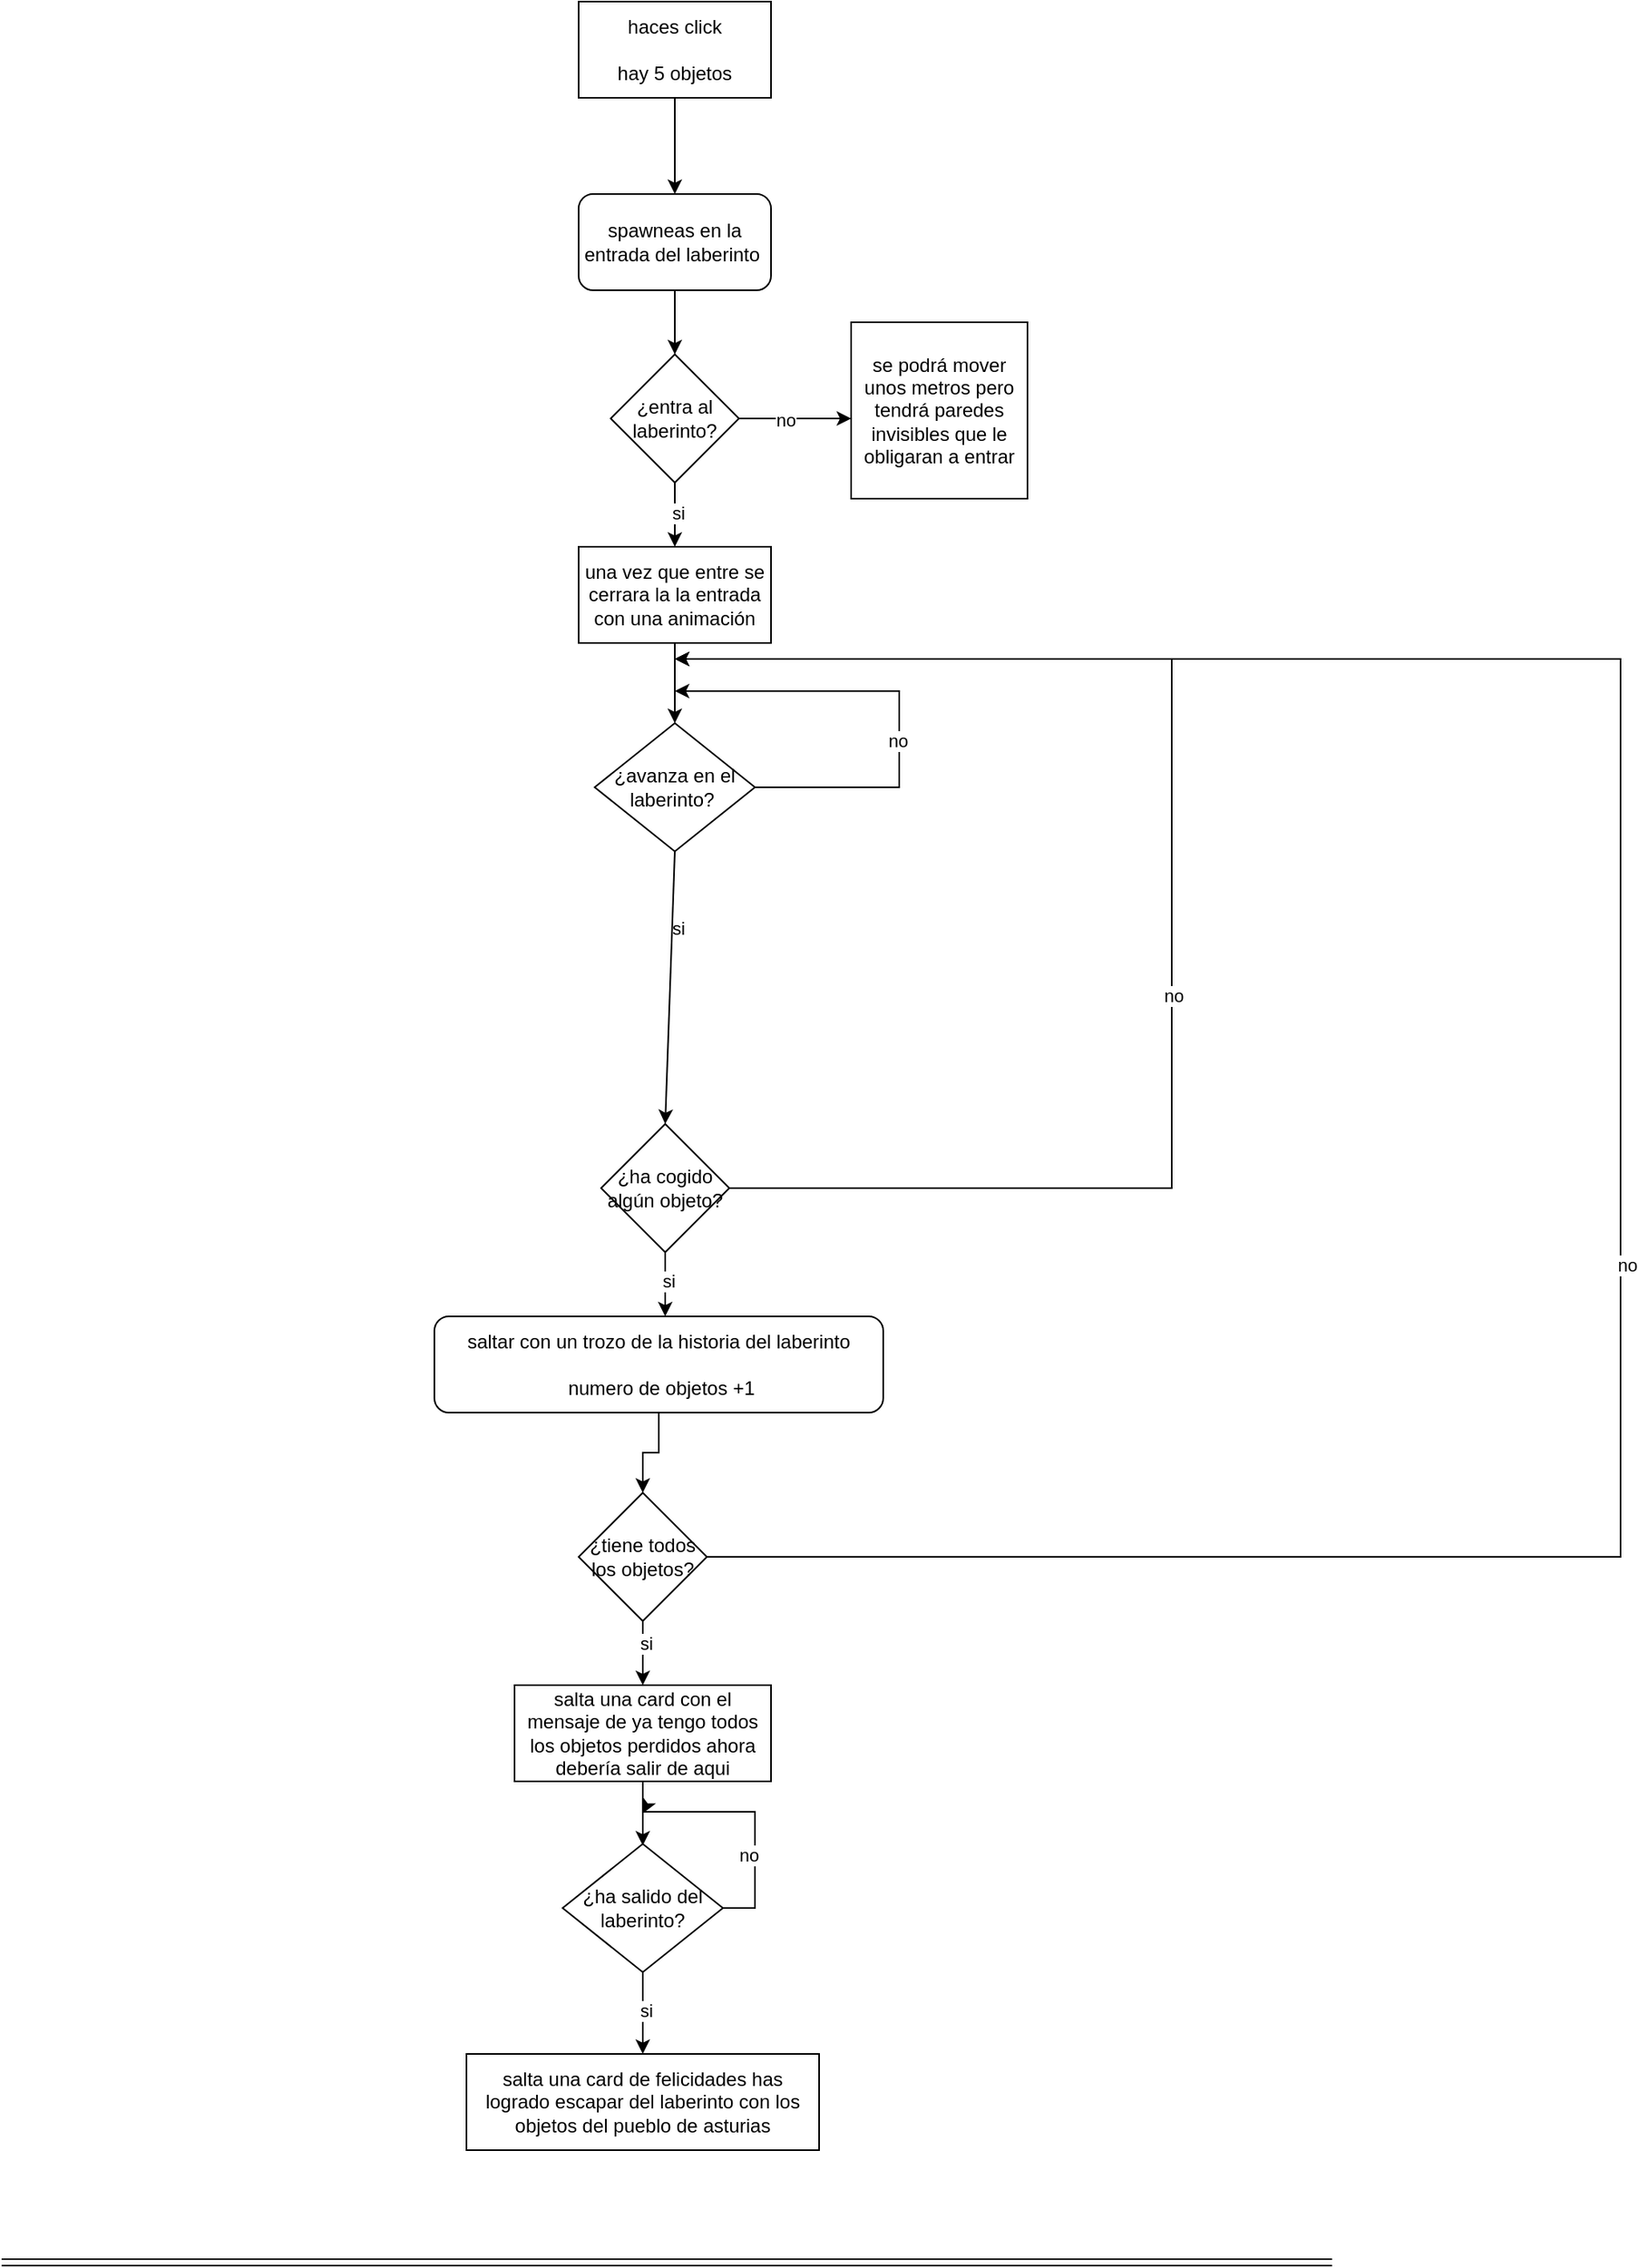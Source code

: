 <mxfile version="28.2.7">
  <diagram name="Página-1" id="dhI1oieEXdDKpQaljFIh">
    <mxGraphModel dx="1418" dy="786" grid="1" gridSize="10" guides="1" tooltips="1" connect="1" arrows="1" fold="1" page="1" pageScale="1" pageWidth="827" pageHeight="1169" math="0" shadow="0">
      <root>
        <mxCell id="0" />
        <mxCell id="1" parent="0" />
        <mxCell id="sgynon90AqSbaNBU06Kk-1" value="haces click&lt;br&gt;&lt;br&gt;hay 5 objetos" style="rounded=0;whiteSpace=wrap;html=1;" vertex="1" parent="1">
          <mxGeometry x="360" y="20" width="120" height="60" as="geometry" />
        </mxCell>
        <mxCell id="sgynon90AqSbaNBU06Kk-2" value="" style="endArrow=classic;html=1;rounded=0;exitX=0.5;exitY=1;exitDx=0;exitDy=0;" edge="1" parent="1" source="sgynon90AqSbaNBU06Kk-1">
          <mxGeometry width="50" height="50" relative="1" as="geometry">
            <mxPoint x="390" y="330" as="sourcePoint" />
            <mxPoint x="420" y="140" as="targetPoint" />
          </mxGeometry>
        </mxCell>
        <mxCell id="sgynon90AqSbaNBU06Kk-3" value="spawneas en la entrada del laberinto&amp;nbsp;" style="rounded=1;whiteSpace=wrap;html=1;" vertex="1" parent="1">
          <mxGeometry x="360" y="140" width="120" height="60" as="geometry" />
        </mxCell>
        <mxCell id="sgynon90AqSbaNBU06Kk-4" value="¿entra al laberinto?" style="rhombus;whiteSpace=wrap;html=1;" vertex="1" parent="1">
          <mxGeometry x="380" y="240" width="80" height="80" as="geometry" />
        </mxCell>
        <mxCell id="sgynon90AqSbaNBU06Kk-5" value="" style="endArrow=classic;html=1;rounded=0;exitX=0.5;exitY=1;exitDx=0;exitDy=0;entryX=0.5;entryY=0;entryDx=0;entryDy=0;" edge="1" parent="1" source="sgynon90AqSbaNBU06Kk-3" target="sgynon90AqSbaNBU06Kk-4">
          <mxGeometry width="50" height="50" relative="1" as="geometry">
            <mxPoint x="390" y="330" as="sourcePoint" />
            <mxPoint x="440" y="280" as="targetPoint" />
          </mxGeometry>
        </mxCell>
        <mxCell id="sgynon90AqSbaNBU06Kk-6" value="" style="endArrow=classic;html=1;rounded=0;exitX=1;exitY=0.5;exitDx=0;exitDy=0;" edge="1" parent="1" source="sgynon90AqSbaNBU06Kk-4">
          <mxGeometry width="50" height="50" relative="1" as="geometry">
            <mxPoint x="470" y="280" as="sourcePoint" />
            <mxPoint x="530" y="280" as="targetPoint" />
            <Array as="points">
              <mxPoint x="500" y="280" />
            </Array>
          </mxGeometry>
        </mxCell>
        <mxCell id="sgynon90AqSbaNBU06Kk-7" value="no" style="edgeLabel;html=1;align=center;verticalAlign=middle;resizable=0;points=[];" vertex="1" connectable="0" parent="sgynon90AqSbaNBU06Kk-6">
          <mxGeometry x="-0.171" y="-1" relative="1" as="geometry">
            <mxPoint as="offset" />
          </mxGeometry>
        </mxCell>
        <mxCell id="sgynon90AqSbaNBU06Kk-8" value="se podrá mover unos metros pero tendrá paredes invisibles que le obligaran a entrar" style="whiteSpace=wrap;html=1;aspect=fixed;" vertex="1" parent="1">
          <mxGeometry x="530" y="220" width="110" height="110" as="geometry" />
        </mxCell>
        <mxCell id="sgynon90AqSbaNBU06Kk-9" value="" style="endArrow=classic;html=1;rounded=0;exitX=0.5;exitY=1;exitDx=0;exitDy=0;" edge="1" parent="1" source="sgynon90AqSbaNBU06Kk-4">
          <mxGeometry width="50" height="50" relative="1" as="geometry">
            <mxPoint x="380" y="400" as="sourcePoint" />
            <mxPoint x="420" y="360" as="targetPoint" />
          </mxGeometry>
        </mxCell>
        <mxCell id="sgynon90AqSbaNBU06Kk-11" value="si" style="edgeLabel;html=1;align=center;verticalAlign=middle;resizable=0;points=[];" vertex="1" connectable="0" parent="sgynon90AqSbaNBU06Kk-9">
          <mxGeometry x="-0.05" y="2" relative="1" as="geometry">
            <mxPoint as="offset" />
          </mxGeometry>
        </mxCell>
        <mxCell id="sgynon90AqSbaNBU06Kk-10" value="una vez que entre se cerrara la la entrada con una animación" style="rounded=0;whiteSpace=wrap;html=1;" vertex="1" parent="1">
          <mxGeometry x="360" y="360" width="120" height="60" as="geometry" />
        </mxCell>
        <mxCell id="sgynon90AqSbaNBU06Kk-12" value="" style="endArrow=classic;html=1;rounded=0;exitX=0.5;exitY=1;exitDx=0;exitDy=0;" edge="1" parent="1" source="sgynon90AqSbaNBU06Kk-10">
          <mxGeometry width="50" height="50" relative="1" as="geometry">
            <mxPoint x="370" y="560" as="sourcePoint" />
            <mxPoint x="420" y="470" as="targetPoint" />
          </mxGeometry>
        </mxCell>
        <mxCell id="sgynon90AqSbaNBU06Kk-75" style="edgeStyle=orthogonalEdgeStyle;rounded=0;orthogonalLoop=1;jettySize=auto;html=1;exitX=1;exitY=0.5;exitDx=0;exitDy=0;" edge="1" parent="1" source="sgynon90AqSbaNBU06Kk-13">
          <mxGeometry relative="1" as="geometry">
            <mxPoint x="420" y="450" as="targetPoint" />
            <Array as="points">
              <mxPoint x="560" y="510" />
              <mxPoint x="560" y="450" />
            </Array>
          </mxGeometry>
        </mxCell>
        <mxCell id="sgynon90AqSbaNBU06Kk-76" value="no" style="edgeLabel;html=1;align=center;verticalAlign=middle;resizable=0;points=[];" vertex="1" connectable="0" parent="sgynon90AqSbaNBU06Kk-75">
          <mxGeometry x="-0.179" y="1" relative="1" as="geometry">
            <mxPoint as="offset" />
          </mxGeometry>
        </mxCell>
        <mxCell id="sgynon90AqSbaNBU06Kk-13" value="¿avanza en el laberinto?&amp;nbsp;" style="rhombus;whiteSpace=wrap;html=1;" vertex="1" parent="1">
          <mxGeometry x="370" y="470" width="100" height="80" as="geometry" />
        </mxCell>
        <mxCell id="sgynon90AqSbaNBU06Kk-16" value="" style="endArrow=classic;html=1;rounded=0;exitX=0.5;exitY=1;exitDx=0;exitDy=0;entryX=0.5;entryY=0;entryDx=0;entryDy=0;" edge="1" parent="1" source="sgynon90AqSbaNBU06Kk-13" target="sgynon90AqSbaNBU06Kk-20">
          <mxGeometry width="50" height="50" relative="1" as="geometry">
            <mxPoint x="414" y="600" as="sourcePoint" />
            <mxPoint x="420" y="600" as="targetPoint" />
          </mxGeometry>
        </mxCell>
        <mxCell id="sgynon90AqSbaNBU06Kk-17" value="si" style="edgeLabel;html=1;align=center;verticalAlign=middle;resizable=0;points=[];" vertex="1" connectable="0" parent="sgynon90AqSbaNBU06Kk-16">
          <mxGeometry x="-0.44" y="3" relative="1" as="geometry">
            <mxPoint as="offset" />
          </mxGeometry>
        </mxCell>
        <mxCell id="sgynon90AqSbaNBU06Kk-77" style="edgeStyle=orthogonalEdgeStyle;rounded=0;orthogonalLoop=1;jettySize=auto;html=1;exitX=1;exitY=0.5;exitDx=0;exitDy=0;" edge="1" parent="1" source="sgynon90AqSbaNBU06Kk-20">
          <mxGeometry relative="1" as="geometry">
            <mxPoint x="420" y="430" as="targetPoint" />
            <mxPoint x="454" y="550" as="sourcePoint" />
            <Array as="points">
              <mxPoint x="730" y="760" />
              <mxPoint x="730" y="430" />
            </Array>
          </mxGeometry>
        </mxCell>
        <mxCell id="sgynon90AqSbaNBU06Kk-78" value="no" style="edgeLabel;html=1;align=center;verticalAlign=middle;resizable=0;points=[];" vertex="1" connectable="0" parent="sgynon90AqSbaNBU06Kk-77">
          <mxGeometry x="-0.135" y="-1" relative="1" as="geometry">
            <mxPoint as="offset" />
          </mxGeometry>
        </mxCell>
        <mxCell id="sgynon90AqSbaNBU06Kk-20" value="¿ha cogido algún objeto?" style="rhombus;whiteSpace=wrap;html=1;" vertex="1" parent="1">
          <mxGeometry x="374" y="720" width="80" height="80" as="geometry" />
        </mxCell>
        <mxCell id="sgynon90AqSbaNBU06Kk-24" value="" style="endArrow=classic;html=1;rounded=0;exitX=0.5;exitY=1;exitDx=0;exitDy=0;" edge="1" parent="1" source="sgynon90AqSbaNBU06Kk-20">
          <mxGeometry width="50" height="50" relative="1" as="geometry">
            <mxPoint x="414" y="850" as="sourcePoint" />
            <mxPoint x="414" y="840" as="targetPoint" />
          </mxGeometry>
        </mxCell>
        <mxCell id="sgynon90AqSbaNBU06Kk-25" value="si" style="edgeLabel;html=1;align=center;verticalAlign=middle;resizable=0;points=[];" vertex="1" connectable="0" parent="sgynon90AqSbaNBU06Kk-24">
          <mxGeometry x="-0.1" y="2" relative="1" as="geometry">
            <mxPoint as="offset" />
          </mxGeometry>
        </mxCell>
        <mxCell id="sgynon90AqSbaNBU06Kk-81" style="edgeStyle=orthogonalEdgeStyle;rounded=0;orthogonalLoop=1;jettySize=auto;html=1;exitX=0.5;exitY=1;exitDx=0;exitDy=0;entryX=0.5;entryY=0;entryDx=0;entryDy=0;" edge="1" parent="1" source="sgynon90AqSbaNBU06Kk-26" target="sgynon90AqSbaNBU06Kk-29">
          <mxGeometry relative="1" as="geometry" />
        </mxCell>
        <mxCell id="sgynon90AqSbaNBU06Kk-26" value="saltar con un trozo de la historia del laberinto&lt;br&gt;&lt;br&gt;&amp;nbsp;numero de objetos +1" style="rounded=1;whiteSpace=wrap;html=1;" vertex="1" parent="1">
          <mxGeometry x="270" y="840" width="280" height="60" as="geometry" />
        </mxCell>
        <mxCell id="sgynon90AqSbaNBU06Kk-79" style="edgeStyle=orthogonalEdgeStyle;rounded=0;orthogonalLoop=1;jettySize=auto;html=1;exitX=1;exitY=0.5;exitDx=0;exitDy=0;" edge="1" parent="1" source="sgynon90AqSbaNBU06Kk-29">
          <mxGeometry relative="1" as="geometry">
            <mxPoint x="420" y="430" as="targetPoint" />
            <Array as="points">
              <mxPoint x="1010" y="990" />
              <mxPoint x="1010" y="430" />
            </Array>
          </mxGeometry>
        </mxCell>
        <mxCell id="sgynon90AqSbaNBU06Kk-80" value="no" style="edgeLabel;html=1;align=center;verticalAlign=middle;resizable=0;points=[];" vertex="1" connectable="0" parent="sgynon90AqSbaNBU06Kk-79">
          <mxGeometry x="-0.125" y="-4" relative="1" as="geometry">
            <mxPoint as="offset" />
          </mxGeometry>
        </mxCell>
        <mxCell id="sgynon90AqSbaNBU06Kk-29" value="¿tiene todos los objetos?" style="rhombus;whiteSpace=wrap;html=1;" vertex="1" parent="1">
          <mxGeometry x="360" y="950" width="80" height="80" as="geometry" />
        </mxCell>
        <mxCell id="sgynon90AqSbaNBU06Kk-32" value="" style="endArrow=classic;html=1;rounded=0;exitX=0.5;exitY=1;exitDx=0;exitDy=0;" edge="1" parent="1" source="sgynon90AqSbaNBU06Kk-29">
          <mxGeometry width="50" height="50" relative="1" as="geometry">
            <mxPoint x="410" y="1090" as="sourcePoint" />
            <mxPoint x="400" y="1070" as="targetPoint" />
          </mxGeometry>
        </mxCell>
        <mxCell id="sgynon90AqSbaNBU06Kk-33" value="si" style="edgeLabel;html=1;align=center;verticalAlign=middle;resizable=0;points=[];" vertex="1" connectable="0" parent="sgynon90AqSbaNBU06Kk-32">
          <mxGeometry x="-0.3" y="2" relative="1" as="geometry">
            <mxPoint as="offset" />
          </mxGeometry>
        </mxCell>
        <mxCell id="sgynon90AqSbaNBU06Kk-34" value="salta una card con el mensaje de ya tengo todos los objetos perdidos ahora debería salir de aqui" style="rounded=0;whiteSpace=wrap;html=1;" vertex="1" parent="1">
          <mxGeometry x="320" y="1070" width="160" height="60" as="geometry" />
        </mxCell>
        <mxCell id="sgynon90AqSbaNBU06Kk-36" value="" style="endArrow=classic;html=1;rounded=0;exitX=0.5;exitY=1;exitDx=0;exitDy=0;" edge="1" parent="1" source="sgynon90AqSbaNBU06Kk-34">
          <mxGeometry width="50" height="50" relative="1" as="geometry">
            <mxPoint x="370" y="1219" as="sourcePoint" />
            <mxPoint x="400" y="1170" as="targetPoint" />
          </mxGeometry>
        </mxCell>
        <mxCell id="sgynon90AqSbaNBU06Kk-82" style="edgeStyle=orthogonalEdgeStyle;rounded=0;orthogonalLoop=1;jettySize=auto;html=1;exitX=1;exitY=0.5;exitDx=0;exitDy=0;" edge="1" parent="1" source="sgynon90AqSbaNBU06Kk-37">
          <mxGeometry relative="1" as="geometry">
            <mxPoint x="400" y="1150" as="targetPoint" />
          </mxGeometry>
        </mxCell>
        <mxCell id="sgynon90AqSbaNBU06Kk-83" value="no" style="edgeLabel;html=1;align=center;verticalAlign=middle;resizable=0;points=[];" vertex="1" connectable="0" parent="sgynon90AqSbaNBU06Kk-82">
          <mxGeometry x="-0.298" y="4" relative="1" as="geometry">
            <mxPoint as="offset" />
          </mxGeometry>
        </mxCell>
        <mxCell id="sgynon90AqSbaNBU06Kk-37" value="¿ha salido del laberinto?" style="rhombus;whiteSpace=wrap;html=1;" vertex="1" parent="1">
          <mxGeometry x="350" y="1169" width="100" height="80" as="geometry" />
        </mxCell>
        <mxCell id="sgynon90AqSbaNBU06Kk-40" value="" style="endArrow=classic;html=1;rounded=0;exitX=0.5;exitY=1;exitDx=0;exitDy=0;" edge="1" parent="1" source="sgynon90AqSbaNBU06Kk-37">
          <mxGeometry width="50" height="50" relative="1" as="geometry">
            <mxPoint x="390" y="1340" as="sourcePoint" />
            <mxPoint x="400" y="1300" as="targetPoint" />
          </mxGeometry>
        </mxCell>
        <mxCell id="sgynon90AqSbaNBU06Kk-41" value="si" style="edgeLabel;html=1;align=center;verticalAlign=middle;resizable=0;points=[];" vertex="1" connectable="0" parent="sgynon90AqSbaNBU06Kk-40">
          <mxGeometry x="-0.059" y="2" relative="1" as="geometry">
            <mxPoint as="offset" />
          </mxGeometry>
        </mxCell>
        <mxCell id="sgynon90AqSbaNBU06Kk-42" value="salta una card de felicidades has logrado escapar del laberinto con los objetos del pueblo de asturias" style="rounded=0;whiteSpace=wrap;html=1;" vertex="1" parent="1">
          <mxGeometry x="290" y="1300" width="220" height="60" as="geometry" />
        </mxCell>
        <mxCell id="sgynon90AqSbaNBU06Kk-73" value="" style="shape=link;html=1;rounded=0;" edge="1" parent="1">
          <mxGeometry width="100" relative="1" as="geometry">
            <mxPoint y="1430" as="sourcePoint" />
            <mxPoint x="830" y="1430" as="targetPoint" />
          </mxGeometry>
        </mxCell>
      </root>
    </mxGraphModel>
  </diagram>
</mxfile>
